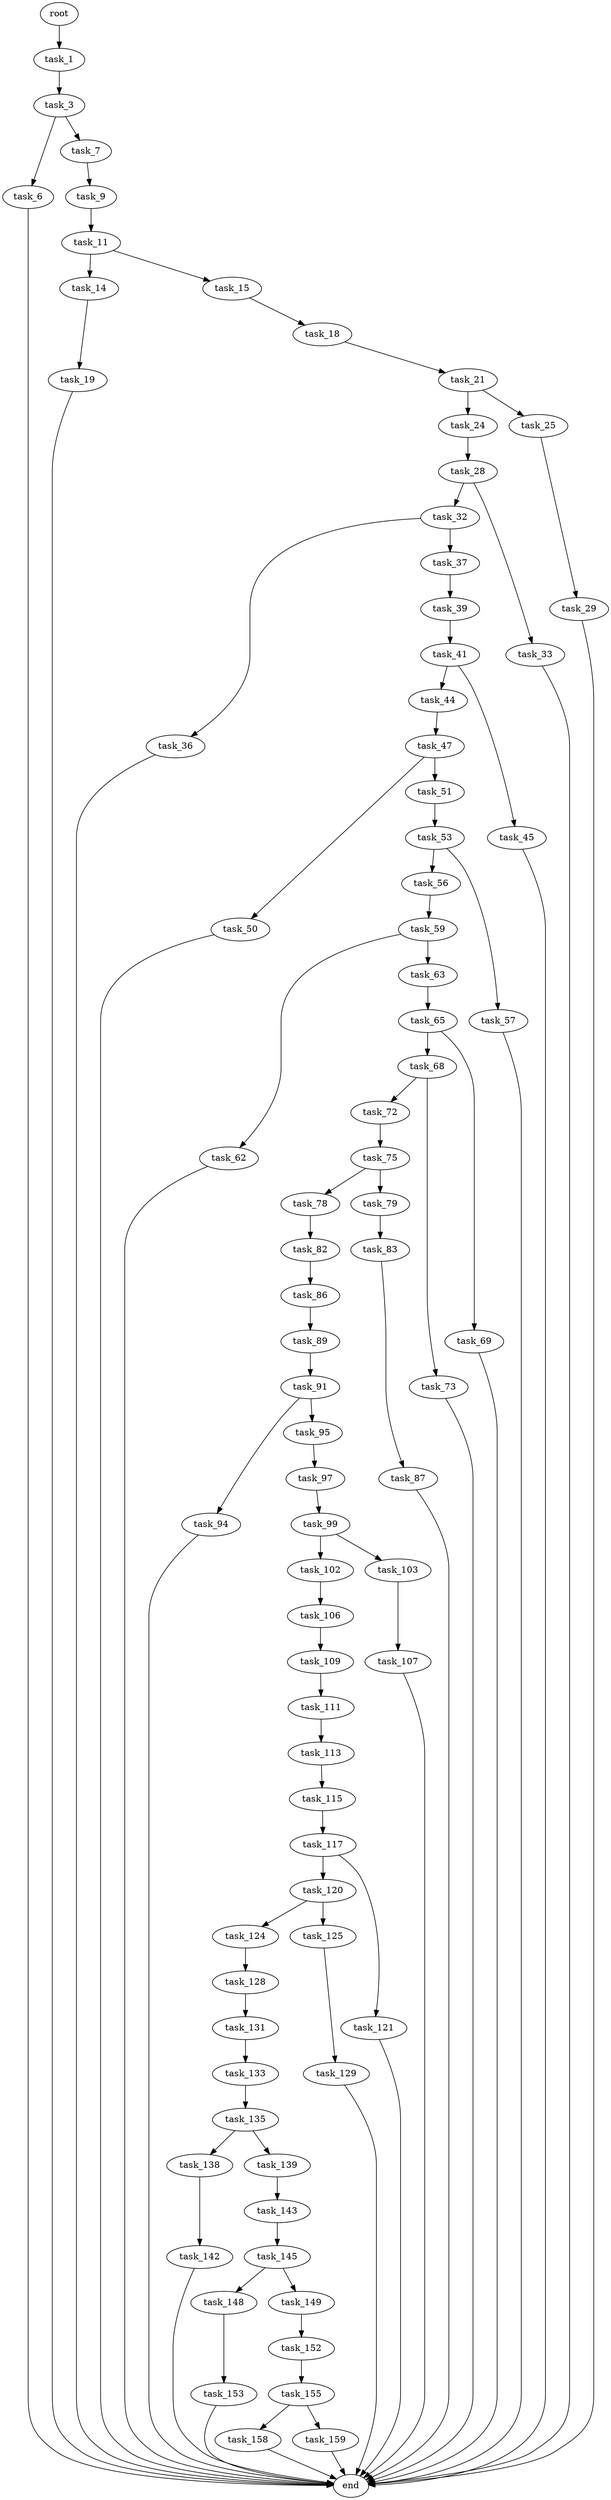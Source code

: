 digraph G {
  root [size="0.000000"];
  task_1 [size="1073741824000.000000"];
  task_3 [size="677767733569.000000"];
  task_6 [size="231928233984.000000"];
  task_7 [size="368293445632.000000"];
  task_9 [size="134217728000.000000"];
  task_11 [size="214843505409.000000"];
  task_14 [size="90046414100.000000"];
  task_15 [size="68719476736.000000"];
  task_18 [size="23335813649.000000"];
  task_19 [size="35440383522.000000"];
  task_21 [size="368293445632.000000"];
  task_24 [size="19335520531.000000"];
  task_25 [size="20218203414.000000"];
  task_28 [size="471360385441.000000"];
  task_29 [size="1183044481.000000"];
  task_32 [size="106583871796.000000"];
  task_33 [size="782757789696.000000"];
  task_36 [size="82476901575.000000"];
  task_37 [size="20856385488.000000"];
  task_39 [size="151537815543.000000"];
  task_41 [size="368293445632.000000"];
  task_44 [size="5195870926.000000"];
  task_45 [size="220458113626.000000"];
  task_47 [size="437699138548.000000"];
  task_50 [size="4850729108.000000"];
  task_51 [size="1885240205.000000"];
  task_53 [size="8589934592.000000"];
  task_56 [size="231928233984.000000"];
  task_57 [size="549755813888.000000"];
  task_59 [size="9986284208.000000"];
  task_62 [size="28991029248.000000"];
  task_63 [size="28991029248.000000"];
  task_65 [size="368293445632.000000"];
  task_68 [size="3609393485.000000"];
  task_69 [size="782757789696.000000"];
  task_72 [size="782757789696.000000"];
  task_73 [size="4020619506.000000"];
  task_75 [size="1395316590.000000"];
  task_78 [size="782757789696.000000"];
  task_79 [size="1328419191.000000"];
  task_82 [size="18492726701.000000"];
  task_83 [size="38561110670.000000"];
  task_86 [size="31479239498.000000"];
  task_87 [size="498322398.000000"];
  task_89 [size="1968195545.000000"];
  task_91 [size="7639210849.000000"];
  task_94 [size="231928233984.000000"];
  task_95 [size="15010935328.000000"];
  task_97 [size="231928233984.000000"];
  task_99 [size="23082510406.000000"];
  task_102 [size="1703468823.000000"];
  task_103 [size="735813062944.000000"];
  task_106 [size="2042344130.000000"];
  task_107 [size="9817633513.000000"];
  task_109 [size="8589934592.000000"];
  task_111 [size="231928233984.000000"];
  task_113 [size="24464036251.000000"];
  task_115 [size="841483752391.000000"];
  task_117 [size="80799995663.000000"];
  task_120 [size="424740960633.000000"];
  task_121 [size="11135521313.000000"];
  task_124 [size="16465281007.000000"];
  task_125 [size="549755813888.000000"];
  task_128 [size="28991029248.000000"];
  task_129 [size="68719476736.000000"];
  task_131 [size="216886789573.000000"];
  task_133 [size="2142938394.000000"];
  task_135 [size="25172525544.000000"];
  task_138 [size="40449952057.000000"];
  task_139 [size="9979089659.000000"];
  task_142 [size="368293445632.000000"];
  task_143 [size="553906606509.000000"];
  task_145 [size="8589934592.000000"];
  task_148 [size="134217728000.000000"];
  task_149 [size="40523387834.000000"];
  task_152 [size="9087372792.000000"];
  task_153 [size="549755813888.000000"];
  task_155 [size="68719476736.000000"];
  task_158 [size="231928233984.000000"];
  task_159 [size="19990362571.000000"];
  end [size="0.000000"];

  root -> task_1 [size="1.000000"];
  task_1 -> task_3 [size="838860800.000000"];
  task_3 -> task_6 [size="536870912.000000"];
  task_3 -> task_7 [size="536870912.000000"];
  task_6 -> end [size="1.000000"];
  task_7 -> task_9 [size="411041792.000000"];
  task_9 -> task_11 [size="209715200.000000"];
  task_11 -> task_14 [size="209715200.000000"];
  task_11 -> task_15 [size="209715200.000000"];
  task_14 -> task_19 [size="75497472.000000"];
  task_15 -> task_18 [size="134217728.000000"];
  task_18 -> task_21 [size="411041792.000000"];
  task_19 -> end [size="1.000000"];
  task_21 -> task_24 [size="411041792.000000"];
  task_21 -> task_25 [size="411041792.000000"];
  task_24 -> task_28 [size="33554432.000000"];
  task_25 -> task_29 [size="679477248.000000"];
  task_28 -> task_32 [size="679477248.000000"];
  task_28 -> task_33 [size="679477248.000000"];
  task_29 -> end [size="1.000000"];
  task_32 -> task_36 [size="75497472.000000"];
  task_32 -> task_37 [size="75497472.000000"];
  task_33 -> end [size="1.000000"];
  task_36 -> end [size="1.000000"];
  task_37 -> task_39 [size="33554432.000000"];
  task_39 -> task_41 [size="679477248.000000"];
  task_41 -> task_44 [size="411041792.000000"];
  task_41 -> task_45 [size="411041792.000000"];
  task_44 -> task_47 [size="411041792.000000"];
  task_45 -> end [size="1.000000"];
  task_47 -> task_50 [size="301989888.000000"];
  task_47 -> task_51 [size="301989888.000000"];
  task_50 -> end [size="1.000000"];
  task_51 -> task_53 [size="75497472.000000"];
  task_53 -> task_56 [size="33554432.000000"];
  task_53 -> task_57 [size="33554432.000000"];
  task_56 -> task_59 [size="301989888.000000"];
  task_57 -> end [size="1.000000"];
  task_59 -> task_62 [size="536870912.000000"];
  task_59 -> task_63 [size="536870912.000000"];
  task_62 -> end [size="1.000000"];
  task_63 -> task_65 [size="75497472.000000"];
  task_65 -> task_68 [size="411041792.000000"];
  task_65 -> task_69 [size="411041792.000000"];
  task_68 -> task_72 [size="301989888.000000"];
  task_68 -> task_73 [size="301989888.000000"];
  task_69 -> end [size="1.000000"];
  task_72 -> task_75 [size="679477248.000000"];
  task_73 -> end [size="1.000000"];
  task_75 -> task_78 [size="33554432.000000"];
  task_75 -> task_79 [size="33554432.000000"];
  task_78 -> task_82 [size="679477248.000000"];
  task_79 -> task_83 [size="33554432.000000"];
  task_82 -> task_86 [size="679477248.000000"];
  task_83 -> task_87 [size="679477248.000000"];
  task_86 -> task_89 [size="679477248.000000"];
  task_87 -> end [size="1.000000"];
  task_89 -> task_91 [size="33554432.000000"];
  task_91 -> task_94 [size="209715200.000000"];
  task_91 -> task_95 [size="209715200.000000"];
  task_94 -> end [size="1.000000"];
  task_95 -> task_97 [size="411041792.000000"];
  task_97 -> task_99 [size="301989888.000000"];
  task_99 -> task_102 [size="679477248.000000"];
  task_99 -> task_103 [size="679477248.000000"];
  task_102 -> task_106 [size="209715200.000000"];
  task_103 -> task_107 [size="679477248.000000"];
  task_106 -> task_109 [size="75497472.000000"];
  task_107 -> end [size="1.000000"];
  task_109 -> task_111 [size="33554432.000000"];
  task_111 -> task_113 [size="301989888.000000"];
  task_113 -> task_115 [size="411041792.000000"];
  task_115 -> task_117 [size="679477248.000000"];
  task_117 -> task_120 [size="209715200.000000"];
  task_117 -> task_121 [size="209715200.000000"];
  task_120 -> task_124 [size="411041792.000000"];
  task_120 -> task_125 [size="411041792.000000"];
  task_121 -> end [size="1.000000"];
  task_124 -> task_128 [size="411041792.000000"];
  task_125 -> task_129 [size="536870912.000000"];
  task_128 -> task_131 [size="75497472.000000"];
  task_129 -> end [size="1.000000"];
  task_131 -> task_133 [size="209715200.000000"];
  task_133 -> task_135 [size="33554432.000000"];
  task_135 -> task_138 [size="75497472.000000"];
  task_135 -> task_139 [size="75497472.000000"];
  task_138 -> task_142 [size="679477248.000000"];
  task_139 -> task_143 [size="411041792.000000"];
  task_142 -> end [size="1.000000"];
  task_143 -> task_145 [size="536870912.000000"];
  task_145 -> task_148 [size="33554432.000000"];
  task_145 -> task_149 [size="33554432.000000"];
  task_148 -> task_153 [size="209715200.000000"];
  task_149 -> task_152 [size="33554432.000000"];
  task_152 -> task_155 [size="301989888.000000"];
  task_153 -> end [size="1.000000"];
  task_155 -> task_158 [size="134217728.000000"];
  task_155 -> task_159 [size="134217728.000000"];
  task_158 -> end [size="1.000000"];
  task_159 -> end [size="1.000000"];
}
